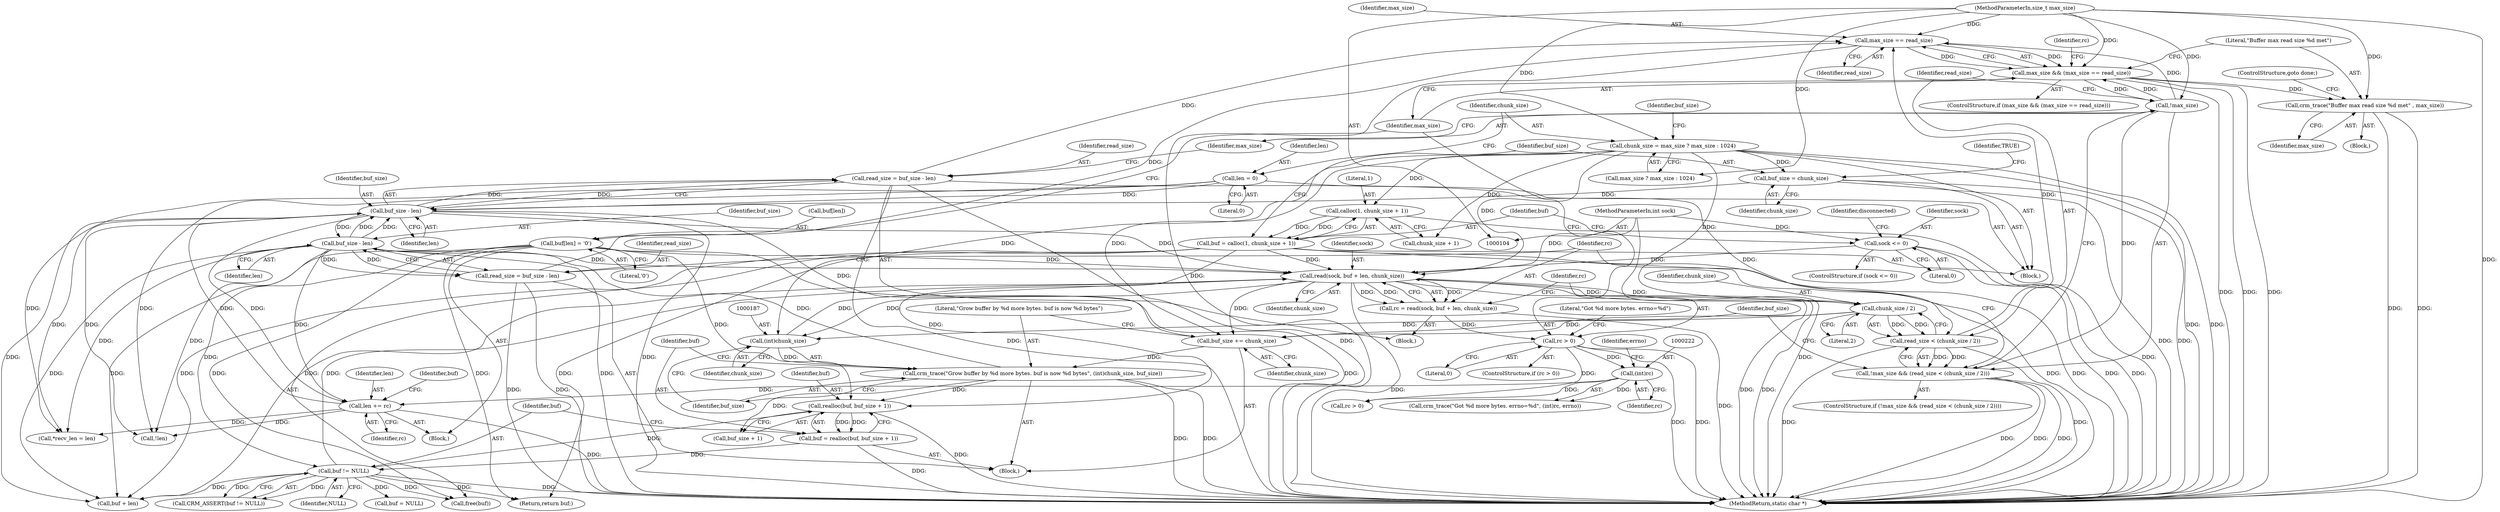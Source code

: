 digraph "0_pacemaker_564f7cc2a51dcd2f28ab12a13394f31be5aa3c93_12@API" {
"1000236" [label="(Call,max_size == read_size)"];
"1000173" [label="(Call,!max_size)"];
"1000234" [label="(Call,max_size && (max_size == read_size))"];
"1000236" [label="(Call,max_size == read_size)"];
"1000106" [label="(MethodParameterIn,size_t max_size)"];
"1000166" [label="(Call,read_size = buf_size - len)"];
"1000168" [label="(Call,buf_size - len)"];
"1000157" [label="(Call,buf_size = chunk_size)"];
"1000123" [label="(Call,chunk_size = max_size ? max_size : 1024)"];
"1000203" [label="(Call,buf_size - len)"];
"1000184" [label="(Call,crm_trace(\"Grow buffer by %d more bytes. buf is now %d bytes\", (int)chunk_size, buf_size))"];
"1000186" [label="(Call,(int)chunk_size)"];
"1000208" [label="(Call,read(sock, buf + len, chunk_size))"];
"1000138" [label="(Call,sock <= 0)"];
"1000105" [label="(MethodParameterIn,int sock)"];
"1000150" [label="(Call,buf = calloc(1, chunk_size + 1))"];
"1000152" [label="(Call,calloc(1, chunk_size + 1))"];
"1000228" [label="(Call,buf[len] = '\0')"];
"1000198" [label="(Call,buf != NULL)"];
"1000190" [label="(Call,buf = realloc(buf, buf_size + 1))"];
"1000192" [label="(Call,realloc(buf, buf_size + 1))"];
"1000177" [label="(Call,chunk_size / 2)"];
"1000181" [label="(Call,buf_size += chunk_size)"];
"1000225" [label="(Call,len += rc)"];
"1000221" [label="(Call,(int)rc)"];
"1000215" [label="(Call,rc > 0)"];
"1000206" [label="(Call,rc = read(sock, buf + len, chunk_size))"];
"1000119" [label="(Call,len = 0)"];
"1000175" [label="(Call,read_size < (chunk_size / 2))"];
"1000201" [label="(Call,read_size = buf_size - len)"];
"1000172" [label="(Call,!max_size && (read_size < (chunk_size / 2)))"];
"1000240" [label="(Call,crm_trace(\"Buffer max read size %d met\" , max_size))"];
"1000227" [label="(Identifier,rc)"];
"1000204" [label="(Identifier,buf_size)"];
"1000224" [label="(Identifier,errno)"];
"1000124" [label="(Identifier,chunk_size)"];
"1000177" [label="(Call,chunk_size / 2)"];
"1000241" [label="(Literal,\"Buffer max read size %d met\")"];
"1000226" [label="(Identifier,len)"];
"1000137" [label="(ControlStructure,if (sock <= 0))"];
"1000203" [label="(Call,buf_size - len)"];
"1000166" [label="(Call,read_size = buf_size - len)"];
"1000183" [label="(Identifier,chunk_size)"];
"1000201" [label="(Call,read_size = buf_size - len)"];
"1000213" [label="(Identifier,chunk_size)"];
"1000233" [label="(ControlStructure,if (max_size && (max_size == read_size)))"];
"1000139" [label="(Identifier,sock)"];
"1000175" [label="(Call,read_size < (chunk_size / 2))"];
"1000180" [label="(Block,)"];
"1000109" [label="(Block,)"];
"1000225" [label="(Call,len += rc)"];
"1000188" [label="(Identifier,chunk_size)"];
"1000172" [label="(Call,!max_size && (read_size < (chunk_size / 2)))"];
"1000246" [label="(Identifier,rc)"];
"1000179" [label="(Literal,2)"];
"1000181" [label="(Call,buf_size += chunk_size)"];
"1000131" [label="(Identifier,buf_size)"];
"1000316" [label="(Call,buf = NULL)"];
"1000185" [label="(Literal,\"Grow buffer by %d more bytes. buf is now %d bytes\")"];
"1000199" [label="(Identifier,buf)"];
"1000209" [label="(Identifier,sock)"];
"1000173" [label="(Call,!max_size)"];
"1000194" [label="(Call,buf_size + 1)"];
"1000168" [label="(Call,buf_size - len)"];
"1000123" [label="(Call,chunk_size = max_size ? max_size : 1024)"];
"1000152" [label="(Call,calloc(1, chunk_size + 1))"];
"1000119" [label="(Call,len = 0)"];
"1000230" [label="(Identifier,buf)"];
"1000159" [label="(Identifier,chunk_size)"];
"1000191" [label="(Identifier,buf)"];
"1000198" [label="(Call,buf != NULL)"];
"1000140" [label="(Literal,0)"];
"1000105" [label="(MethodParameterIn,int sock)"];
"1000162" [label="(Block,)"];
"1000120" [label="(Identifier,len)"];
"1000217" [label="(Literal,0)"];
"1000138" [label="(Call,sock <= 0)"];
"1000157" [label="(Call,buf_size = chunk_size)"];
"1000229" [label="(Call,buf[len])"];
"1000189" [label="(Identifier,buf_size)"];
"1000235" [label="(Identifier,max_size)"];
"1000306" [label="(Call,*recv_len = len)"];
"1000245" [label="(Call,rc > 0)"];
"1000242" [label="(Identifier,max_size)"];
"1000228" [label="(Call,buf[len] = '\0')"];
"1000153" [label="(Literal,1)"];
"1000232" [label="(Literal,'\0')"];
"1000154" [label="(Call,chunk_size + 1)"];
"1000216" [label="(Identifier,rc)"];
"1000151" [label="(Identifier,buf)"];
"1000169" [label="(Identifier,buf_size)"];
"1000143" [label="(Identifier,disconnected)"];
"1000190" [label="(Call,buf = realloc(buf, buf_size + 1))"];
"1000161" [label="(Identifier,TRUE)"];
"1000200" [label="(Identifier,NULL)"];
"1000186" [label="(Call,(int)chunk_size)"];
"1000184" [label="(Call,crm_trace(\"Grow buffer by %d more bytes. buf is now %d bytes\", (int)chunk_size, buf_size))"];
"1000314" [label="(Call,free(buf))"];
"1000240" [label="(Call,crm_trace(\"Buffer max read size %d met\" , max_size))"];
"1000234" [label="(Call,max_size && (max_size == read_size))"];
"1000197" [label="(Call,CRM_ASSERT(buf != NULL))"];
"1000176" [label="(Identifier,read_size)"];
"1000170" [label="(Identifier,len)"];
"1000121" [label="(Literal,0)"];
"1000158" [label="(Identifier,buf_size)"];
"1000238" [label="(Identifier,read_size)"];
"1000223" [label="(Identifier,rc)"];
"1000193" [label="(Identifier,buf)"];
"1000207" [label="(Identifier,rc)"];
"1000192" [label="(Call,realloc(buf, buf_size + 1))"];
"1000239" [label="(Block,)"];
"1000321" [label="(MethodReturn,static char *)"];
"1000220" [label="(Literal,\"Got %d more bytes. errno=%d\")"];
"1000150" [label="(Call,buf = calloc(1, chunk_size + 1))"];
"1000218" [label="(Block,)"];
"1000210" [label="(Call,buf + len)"];
"1000125" [label="(Call,max_size ? max_size : 1024)"];
"1000182" [label="(Identifier,buf_size)"];
"1000174" [label="(Identifier,max_size)"];
"1000219" [label="(Call,crm_trace(\"Got %d more bytes. errno=%d\", (int)rc, errno))"];
"1000171" [label="(ControlStructure,if (!max_size && (read_size < (chunk_size / 2))))"];
"1000311" [label="(Call,!len)"];
"1000214" [label="(ControlStructure,if (rc > 0))"];
"1000178" [label="(Identifier,chunk_size)"];
"1000205" [label="(Identifier,len)"];
"1000236" [label="(Call,max_size == read_size)"];
"1000106" [label="(MethodParameterIn,size_t max_size)"];
"1000221" [label="(Call,(int)rc)"];
"1000215" [label="(Call,rc > 0)"];
"1000237" [label="(Identifier,max_size)"];
"1000206" [label="(Call,rc = read(sock, buf + len, chunk_size))"];
"1000319" [label="(Return,return buf;)"];
"1000243" [label="(ControlStructure,goto done;)"];
"1000208" [label="(Call,read(sock, buf + len, chunk_size))"];
"1000202" [label="(Identifier,read_size)"];
"1000167" [label="(Identifier,read_size)"];
"1000236" -> "1000234"  [label="AST: "];
"1000236" -> "1000238"  [label="CFG: "];
"1000237" -> "1000236"  [label="AST: "];
"1000238" -> "1000236"  [label="AST: "];
"1000234" -> "1000236"  [label="CFG: "];
"1000236" -> "1000321"  [label="DDG: "];
"1000236" -> "1000234"  [label="DDG: "];
"1000236" -> "1000234"  [label="DDG: "];
"1000173" -> "1000236"  [label="DDG: "];
"1000106" -> "1000236"  [label="DDG: "];
"1000166" -> "1000236"  [label="DDG: "];
"1000175" -> "1000236"  [label="DDG: "];
"1000201" -> "1000236"  [label="DDG: "];
"1000173" -> "1000172"  [label="AST: "];
"1000173" -> "1000174"  [label="CFG: "];
"1000174" -> "1000173"  [label="AST: "];
"1000176" -> "1000173"  [label="CFG: "];
"1000172" -> "1000173"  [label="CFG: "];
"1000173" -> "1000172"  [label="DDG: "];
"1000234" -> "1000173"  [label="DDG: "];
"1000106" -> "1000173"  [label="DDG: "];
"1000173" -> "1000234"  [label="DDG: "];
"1000234" -> "1000233"  [label="AST: "];
"1000234" -> "1000235"  [label="CFG: "];
"1000235" -> "1000234"  [label="AST: "];
"1000241" -> "1000234"  [label="CFG: "];
"1000246" -> "1000234"  [label="CFG: "];
"1000234" -> "1000321"  [label="DDG: "];
"1000234" -> "1000321"  [label="DDG: "];
"1000234" -> "1000321"  [label="DDG: "];
"1000106" -> "1000234"  [label="DDG: "];
"1000234" -> "1000240"  [label="DDG: "];
"1000106" -> "1000104"  [label="AST: "];
"1000106" -> "1000321"  [label="DDG: "];
"1000106" -> "1000123"  [label="DDG: "];
"1000106" -> "1000125"  [label="DDG: "];
"1000106" -> "1000240"  [label="DDG: "];
"1000166" -> "1000162"  [label="AST: "];
"1000166" -> "1000168"  [label="CFG: "];
"1000167" -> "1000166"  [label="AST: "];
"1000168" -> "1000166"  [label="AST: "];
"1000174" -> "1000166"  [label="CFG: "];
"1000166" -> "1000321"  [label="DDG: "];
"1000166" -> "1000321"  [label="DDG: "];
"1000168" -> "1000166"  [label="DDG: "];
"1000168" -> "1000166"  [label="DDG: "];
"1000166" -> "1000175"  [label="DDG: "];
"1000168" -> "1000170"  [label="CFG: "];
"1000169" -> "1000168"  [label="AST: "];
"1000170" -> "1000168"  [label="AST: "];
"1000168" -> "1000321"  [label="DDG: "];
"1000157" -> "1000168"  [label="DDG: "];
"1000203" -> "1000168"  [label="DDG: "];
"1000203" -> "1000168"  [label="DDG: "];
"1000225" -> "1000168"  [label="DDG: "];
"1000119" -> "1000168"  [label="DDG: "];
"1000168" -> "1000181"  [label="DDG: "];
"1000168" -> "1000203"  [label="DDG: "];
"1000168" -> "1000208"  [label="DDG: "];
"1000168" -> "1000210"  [label="DDG: "];
"1000168" -> "1000225"  [label="DDG: "];
"1000168" -> "1000306"  [label="DDG: "];
"1000168" -> "1000311"  [label="DDG: "];
"1000157" -> "1000109"  [label="AST: "];
"1000157" -> "1000159"  [label="CFG: "];
"1000158" -> "1000157"  [label="AST: "];
"1000159" -> "1000157"  [label="AST: "];
"1000161" -> "1000157"  [label="CFG: "];
"1000157" -> "1000321"  [label="DDG: "];
"1000157" -> "1000321"  [label="DDG: "];
"1000123" -> "1000157"  [label="DDG: "];
"1000123" -> "1000109"  [label="AST: "];
"1000123" -> "1000125"  [label="CFG: "];
"1000124" -> "1000123"  [label="AST: "];
"1000125" -> "1000123"  [label="AST: "];
"1000131" -> "1000123"  [label="CFG: "];
"1000123" -> "1000321"  [label="DDG: "];
"1000123" -> "1000321"  [label="DDG: "];
"1000123" -> "1000152"  [label="DDG: "];
"1000123" -> "1000154"  [label="DDG: "];
"1000123" -> "1000177"  [label="DDG: "];
"1000123" -> "1000181"  [label="DDG: "];
"1000123" -> "1000186"  [label="DDG: "];
"1000123" -> "1000208"  [label="DDG: "];
"1000203" -> "1000201"  [label="AST: "];
"1000203" -> "1000205"  [label="CFG: "];
"1000204" -> "1000203"  [label="AST: "];
"1000205" -> "1000203"  [label="AST: "];
"1000201" -> "1000203"  [label="CFG: "];
"1000203" -> "1000321"  [label="DDG: "];
"1000203" -> "1000201"  [label="DDG: "];
"1000203" -> "1000201"  [label="DDG: "];
"1000184" -> "1000203"  [label="DDG: "];
"1000203" -> "1000208"  [label="DDG: "];
"1000203" -> "1000210"  [label="DDG: "];
"1000203" -> "1000225"  [label="DDG: "];
"1000203" -> "1000306"  [label="DDG: "];
"1000203" -> "1000311"  [label="DDG: "];
"1000184" -> "1000180"  [label="AST: "];
"1000184" -> "1000189"  [label="CFG: "];
"1000185" -> "1000184"  [label="AST: "];
"1000186" -> "1000184"  [label="AST: "];
"1000189" -> "1000184"  [label="AST: "];
"1000191" -> "1000184"  [label="CFG: "];
"1000184" -> "1000321"  [label="DDG: "];
"1000184" -> "1000321"  [label="DDG: "];
"1000186" -> "1000184"  [label="DDG: "];
"1000181" -> "1000184"  [label="DDG: "];
"1000184" -> "1000192"  [label="DDG: "];
"1000184" -> "1000194"  [label="DDG: "];
"1000186" -> "1000188"  [label="CFG: "];
"1000187" -> "1000186"  [label="AST: "];
"1000188" -> "1000186"  [label="AST: "];
"1000189" -> "1000186"  [label="CFG: "];
"1000208" -> "1000186"  [label="DDG: "];
"1000177" -> "1000186"  [label="DDG: "];
"1000186" -> "1000208"  [label="DDG: "];
"1000208" -> "1000206"  [label="AST: "];
"1000208" -> "1000213"  [label="CFG: "];
"1000209" -> "1000208"  [label="AST: "];
"1000210" -> "1000208"  [label="AST: "];
"1000213" -> "1000208"  [label="AST: "];
"1000206" -> "1000208"  [label="CFG: "];
"1000208" -> "1000321"  [label="DDG: "];
"1000208" -> "1000321"  [label="DDG: "];
"1000208" -> "1000321"  [label="DDG: "];
"1000208" -> "1000177"  [label="DDG: "];
"1000208" -> "1000181"  [label="DDG: "];
"1000208" -> "1000206"  [label="DDG: "];
"1000208" -> "1000206"  [label="DDG: "];
"1000208" -> "1000206"  [label="DDG: "];
"1000138" -> "1000208"  [label="DDG: "];
"1000105" -> "1000208"  [label="DDG: "];
"1000150" -> "1000208"  [label="DDG: "];
"1000228" -> "1000208"  [label="DDG: "];
"1000198" -> "1000208"  [label="DDG: "];
"1000177" -> "1000208"  [label="DDG: "];
"1000138" -> "1000137"  [label="AST: "];
"1000138" -> "1000140"  [label="CFG: "];
"1000139" -> "1000138"  [label="AST: "];
"1000140" -> "1000138"  [label="AST: "];
"1000143" -> "1000138"  [label="CFG: "];
"1000151" -> "1000138"  [label="CFG: "];
"1000138" -> "1000321"  [label="DDG: "];
"1000138" -> "1000321"  [label="DDG: "];
"1000105" -> "1000138"  [label="DDG: "];
"1000105" -> "1000104"  [label="AST: "];
"1000105" -> "1000321"  [label="DDG: "];
"1000150" -> "1000109"  [label="AST: "];
"1000150" -> "1000152"  [label="CFG: "];
"1000151" -> "1000150"  [label="AST: "];
"1000152" -> "1000150"  [label="AST: "];
"1000158" -> "1000150"  [label="CFG: "];
"1000150" -> "1000321"  [label="DDG: "];
"1000150" -> "1000321"  [label="DDG: "];
"1000152" -> "1000150"  [label="DDG: "];
"1000152" -> "1000150"  [label="DDG: "];
"1000150" -> "1000192"  [label="DDG: "];
"1000150" -> "1000210"  [label="DDG: "];
"1000150" -> "1000314"  [label="DDG: "];
"1000150" -> "1000319"  [label="DDG: "];
"1000152" -> "1000154"  [label="CFG: "];
"1000153" -> "1000152"  [label="AST: "];
"1000154" -> "1000152"  [label="AST: "];
"1000152" -> "1000321"  [label="DDG: "];
"1000228" -> "1000218"  [label="AST: "];
"1000228" -> "1000232"  [label="CFG: "];
"1000229" -> "1000228"  [label="AST: "];
"1000232" -> "1000228"  [label="AST: "];
"1000235" -> "1000228"  [label="CFG: "];
"1000228" -> "1000321"  [label="DDG: "];
"1000228" -> "1000192"  [label="DDG: "];
"1000228" -> "1000198"  [label="DDG: "];
"1000228" -> "1000210"  [label="DDG: "];
"1000228" -> "1000314"  [label="DDG: "];
"1000228" -> "1000319"  [label="DDG: "];
"1000198" -> "1000197"  [label="AST: "];
"1000198" -> "1000200"  [label="CFG: "];
"1000199" -> "1000198"  [label="AST: "];
"1000200" -> "1000198"  [label="AST: "];
"1000197" -> "1000198"  [label="CFG: "];
"1000198" -> "1000321"  [label="DDG: "];
"1000198" -> "1000192"  [label="DDG: "];
"1000198" -> "1000197"  [label="DDG: "];
"1000198" -> "1000197"  [label="DDG: "];
"1000190" -> "1000198"  [label="DDG: "];
"1000198" -> "1000210"  [label="DDG: "];
"1000198" -> "1000314"  [label="DDG: "];
"1000198" -> "1000316"  [label="DDG: "];
"1000198" -> "1000319"  [label="DDG: "];
"1000190" -> "1000180"  [label="AST: "];
"1000190" -> "1000192"  [label="CFG: "];
"1000191" -> "1000190"  [label="AST: "];
"1000192" -> "1000190"  [label="AST: "];
"1000199" -> "1000190"  [label="CFG: "];
"1000190" -> "1000321"  [label="DDG: "];
"1000192" -> "1000190"  [label="DDG: "];
"1000192" -> "1000190"  [label="DDG: "];
"1000192" -> "1000194"  [label="CFG: "];
"1000193" -> "1000192"  [label="AST: "];
"1000194" -> "1000192"  [label="AST: "];
"1000192" -> "1000321"  [label="DDG: "];
"1000177" -> "1000175"  [label="AST: "];
"1000177" -> "1000179"  [label="CFG: "];
"1000178" -> "1000177"  [label="AST: "];
"1000179" -> "1000177"  [label="AST: "];
"1000175" -> "1000177"  [label="CFG: "];
"1000177" -> "1000175"  [label="DDG: "];
"1000177" -> "1000175"  [label="DDG: "];
"1000177" -> "1000181"  [label="DDG: "];
"1000181" -> "1000180"  [label="AST: "];
"1000181" -> "1000183"  [label="CFG: "];
"1000182" -> "1000181"  [label="AST: "];
"1000183" -> "1000181"  [label="AST: "];
"1000185" -> "1000181"  [label="CFG: "];
"1000225" -> "1000218"  [label="AST: "];
"1000225" -> "1000227"  [label="CFG: "];
"1000226" -> "1000225"  [label="AST: "];
"1000227" -> "1000225"  [label="AST: "];
"1000230" -> "1000225"  [label="CFG: "];
"1000225" -> "1000321"  [label="DDG: "];
"1000221" -> "1000225"  [label="DDG: "];
"1000225" -> "1000306"  [label="DDG: "];
"1000225" -> "1000311"  [label="DDG: "];
"1000221" -> "1000219"  [label="AST: "];
"1000221" -> "1000223"  [label="CFG: "];
"1000222" -> "1000221"  [label="AST: "];
"1000223" -> "1000221"  [label="AST: "];
"1000224" -> "1000221"  [label="CFG: "];
"1000221" -> "1000219"  [label="DDG: "];
"1000215" -> "1000221"  [label="DDG: "];
"1000221" -> "1000245"  [label="DDG: "];
"1000215" -> "1000214"  [label="AST: "];
"1000215" -> "1000217"  [label="CFG: "];
"1000216" -> "1000215"  [label="AST: "];
"1000217" -> "1000215"  [label="AST: "];
"1000220" -> "1000215"  [label="CFG: "];
"1000235" -> "1000215"  [label="CFG: "];
"1000215" -> "1000321"  [label="DDG: "];
"1000215" -> "1000321"  [label="DDG: "];
"1000206" -> "1000215"  [label="DDG: "];
"1000215" -> "1000245"  [label="DDG: "];
"1000206" -> "1000162"  [label="AST: "];
"1000207" -> "1000206"  [label="AST: "];
"1000216" -> "1000206"  [label="CFG: "];
"1000206" -> "1000321"  [label="DDG: "];
"1000119" -> "1000109"  [label="AST: "];
"1000119" -> "1000121"  [label="CFG: "];
"1000120" -> "1000119"  [label="AST: "];
"1000121" -> "1000119"  [label="AST: "];
"1000124" -> "1000119"  [label="CFG: "];
"1000119" -> "1000306"  [label="DDG: "];
"1000119" -> "1000311"  [label="DDG: "];
"1000175" -> "1000172"  [label="AST: "];
"1000176" -> "1000175"  [label="AST: "];
"1000172" -> "1000175"  [label="CFG: "];
"1000175" -> "1000321"  [label="DDG: "];
"1000175" -> "1000321"  [label="DDG: "];
"1000175" -> "1000172"  [label="DDG: "];
"1000175" -> "1000172"  [label="DDG: "];
"1000201" -> "1000180"  [label="AST: "];
"1000202" -> "1000201"  [label="AST: "];
"1000207" -> "1000201"  [label="CFG: "];
"1000201" -> "1000321"  [label="DDG: "];
"1000201" -> "1000321"  [label="DDG: "];
"1000172" -> "1000171"  [label="AST: "];
"1000182" -> "1000172"  [label="CFG: "];
"1000207" -> "1000172"  [label="CFG: "];
"1000172" -> "1000321"  [label="DDG: "];
"1000172" -> "1000321"  [label="DDG: "];
"1000172" -> "1000321"  [label="DDG: "];
"1000240" -> "1000239"  [label="AST: "];
"1000240" -> "1000242"  [label="CFG: "];
"1000241" -> "1000240"  [label="AST: "];
"1000242" -> "1000240"  [label="AST: "];
"1000243" -> "1000240"  [label="CFG: "];
"1000240" -> "1000321"  [label="DDG: "];
"1000240" -> "1000321"  [label="DDG: "];
}
